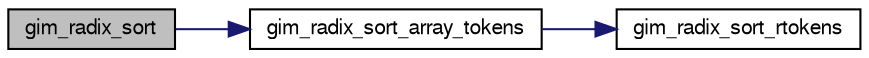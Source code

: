 digraph G
{
  bgcolor="transparent";
  edge [fontname="FreeSans",fontsize=10,labelfontname="FreeSans",labelfontsize=10];
  node [fontname="FreeSans",fontsize=10,shape=record];
  rankdir=LR;
  Node1 [label="gim_radix_sort",height=0.2,width=0.4,color="black", fillcolor="grey75", style="filled" fontcolor="black"];
  Node1 -> Node2 [color="midnightblue",fontsize=10,style="solid"];
  Node2 [label="gim_radix_sort_array_tokens",height=0.2,width=0.4,color="black",URL="$gim__radixsort_8h.html#dc804c6eb5898638d59eeed4b400f1d5",tooltip="Get the sorted tokens from an array. For generic use. Tokens are IRR_RSORT_TOKEN..."];
  Node2 -> Node3 [color="midnightblue",fontsize=10,style="solid"];
  Node3 [label="gim_radix_sort_rtokens",height=0.2,width=0.4,color="black",URL="$gim__radixsort_8h.html#7465b49642a34b13aaaf84bc5b38ab67",tooltip="Radix sort for unsigned integer keys."];
}
